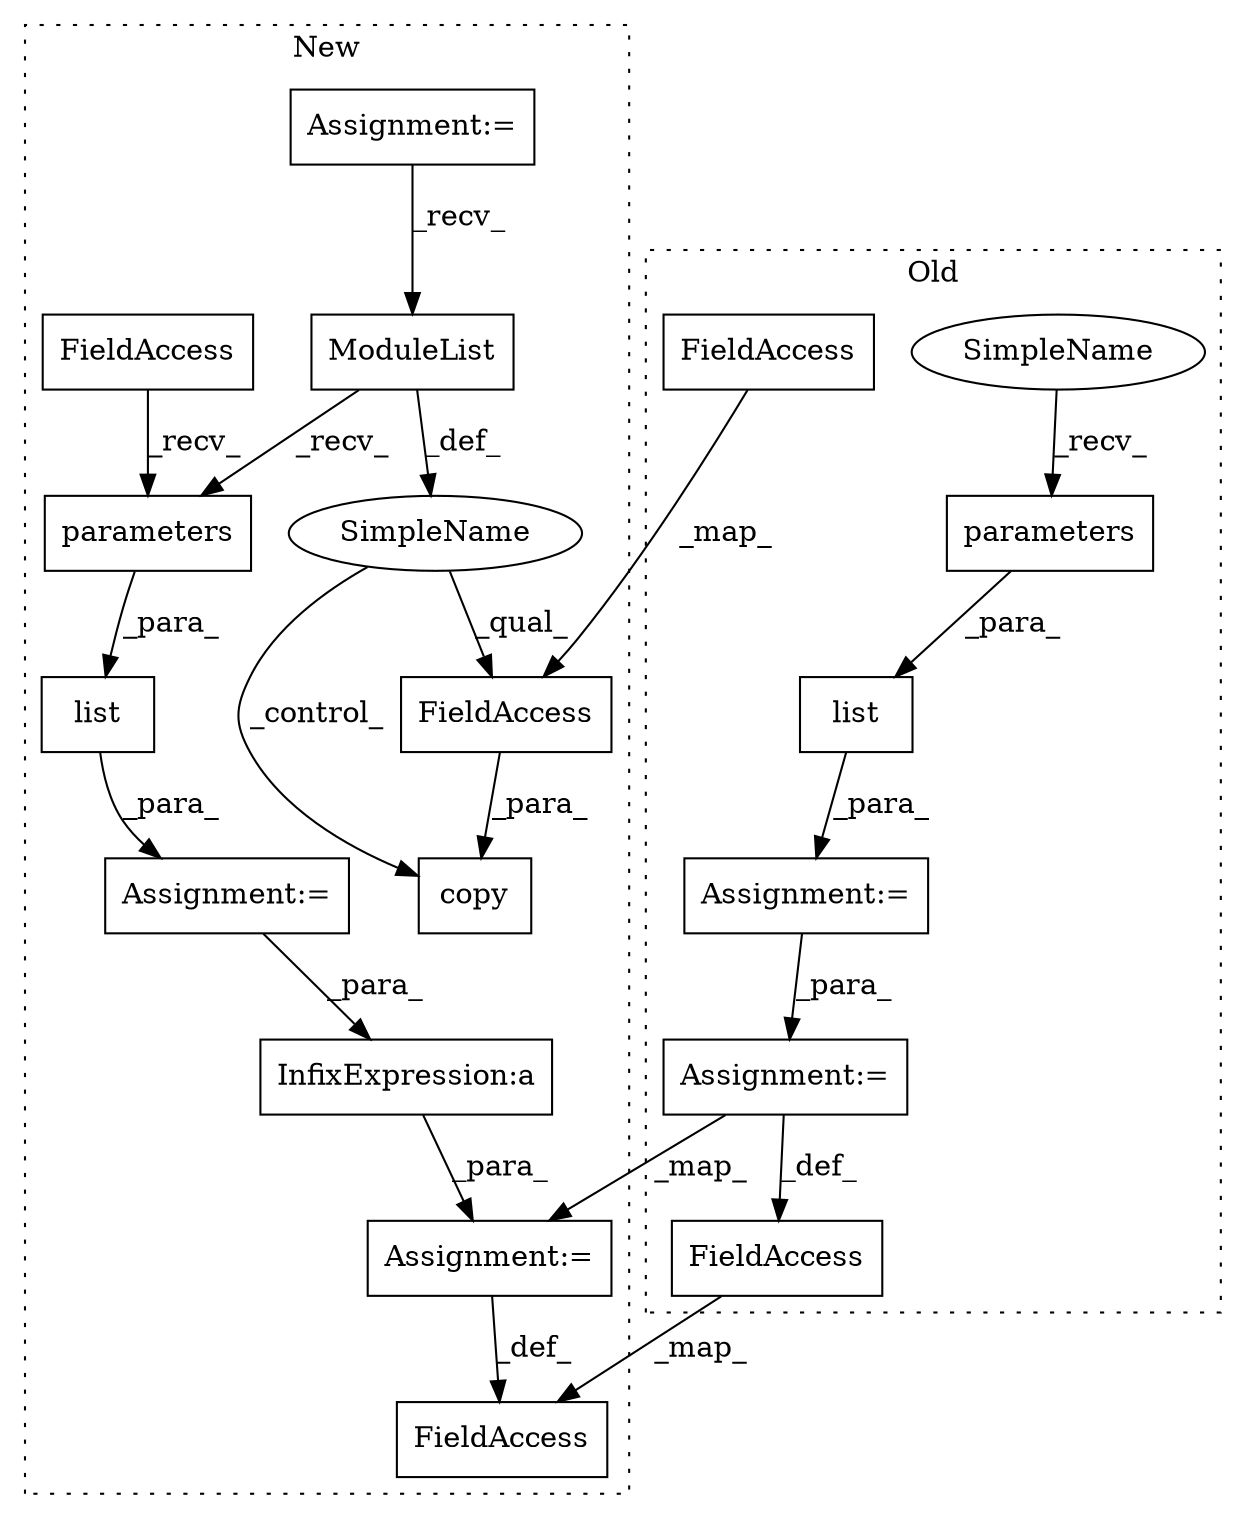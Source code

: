 digraph G {
subgraph cluster0 {
1 [label="list" a="32" s="796,826" l="5,1" shape="box"];
3 [label="Assignment:=" a="7" s="794" l="2" shape="box"];
12 [label="parameters" a="32" s="814" l="12" shape="box"];
14 [label="FieldAccess" a="22" s="930" l="14" shape="box"];
16 [label="FieldAccess" a="22" s="851" l="21" shape="box"];
18 [label="Assignment:=" a="7" s="944" l="1" shape="box"];
19 [label="SimpleName" a="42" s="801" l="12" shape="ellipse"];
label = "Old";
style="dotted";
}
subgraph cluster1 {
2 [label="copy" a="32" s="1011,1037" l="5,1" shape="box"];
4 [label="SimpleName" a="42" s="946" l="12" shape="ellipse"];
5 [label="ModuleList" a="32" s="518,556" l="11,1" shape="box"];
6 [label="InfixExpression:a" a="27" s="770" l="3" shape="box"];
7 [label="list" a="32" s="692,734" l="5,1" shape="box"];
8 [label="Assignment:=" a="7" s="300" l="2" shape="box"];
9 [label="parameters" a="32" s="722" l="12" shape="box"];
10 [label="FieldAccess" a="22" s="697" l="24" shape="box"];
11 [label="Assignment:=" a="7" s="691" l="1" shape="box"];
13 [label="FieldAccess" a="22" s="792" l="14" shape="box"];
15 [label="FieldAccess" a="22" s="1016" l="21" shape="box"];
17 [label="Assignment:=" a="7" s="806" l="1" shape="box"];
label = "New";
style="dotted";
}
1 -> 3 [label="_para_"];
3 -> 18 [label="_para_"];
4 -> 15 [label="_qual_"];
4 -> 2 [label="_control_"];
5 -> 9 [label="_recv_"];
5 -> 4 [label="_def_"];
6 -> 17 [label="_para_"];
7 -> 11 [label="_para_"];
8 -> 5 [label="_recv_"];
9 -> 7 [label="_para_"];
10 -> 9 [label="_recv_"];
11 -> 6 [label="_para_"];
12 -> 1 [label="_para_"];
14 -> 13 [label="_map_"];
15 -> 2 [label="_para_"];
16 -> 15 [label="_map_"];
17 -> 13 [label="_def_"];
18 -> 17 [label="_map_"];
18 -> 14 [label="_def_"];
19 -> 12 [label="_recv_"];
}